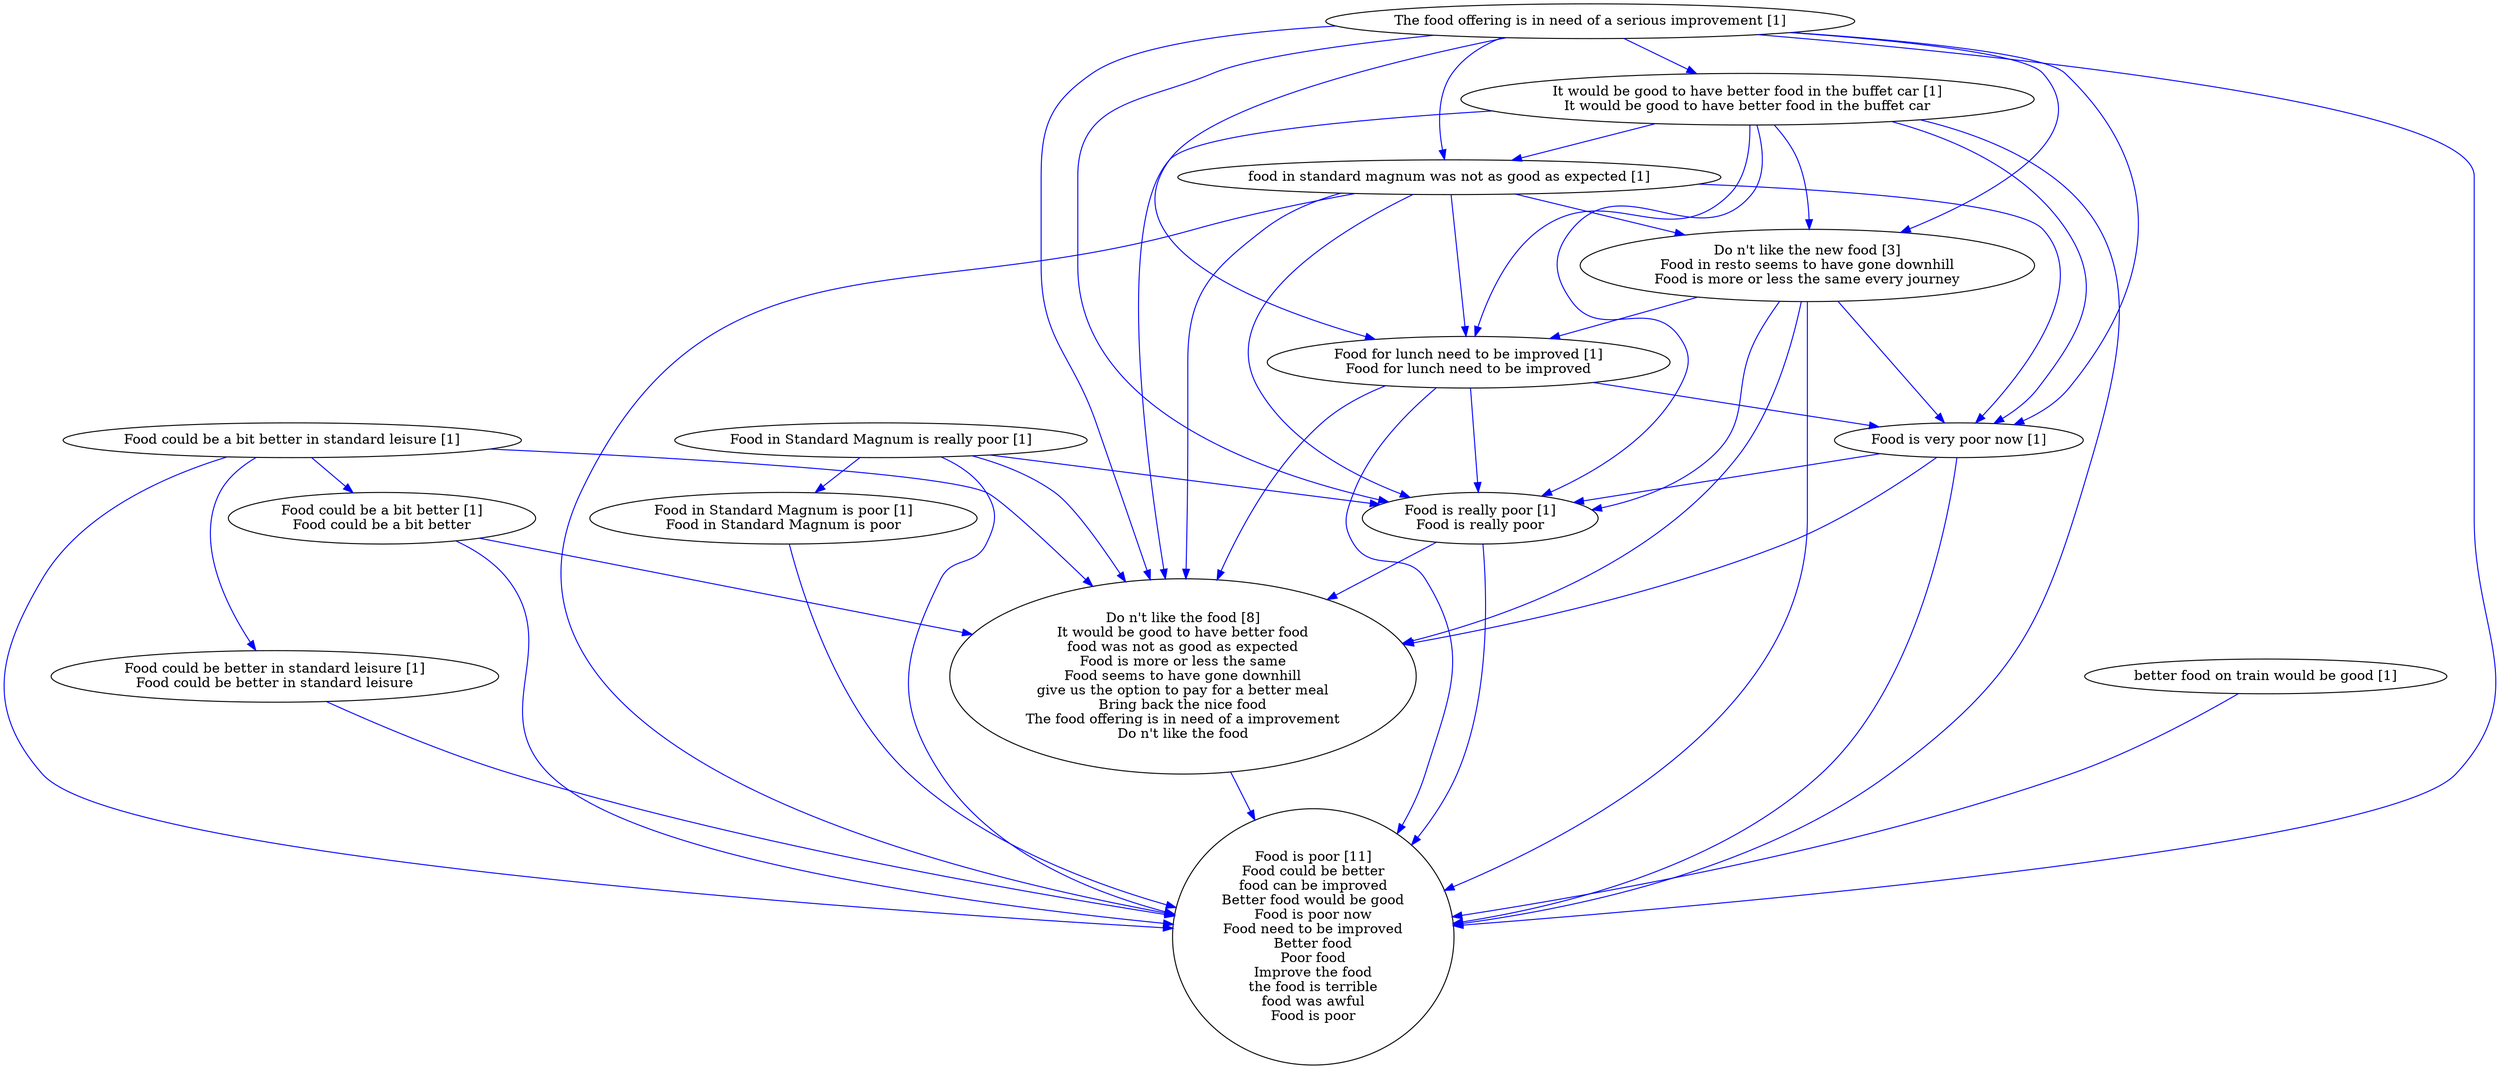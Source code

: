 digraph collapsedGraph {
"Do n't like the new food [3]\nFood in resto seems to have gone downhill\nFood is more or less the same every journey""Do n't like the food [8]\nIt would be good to have better food\nfood was not as good as expected\nFood is more or less the same\nFood seems to have gone downhill\ngive us the option to pay for a better meal\nBring back the nice food\nThe food offering is in need of a improvement\nDo n't like the food""Food is poor [11]\nFood could be better\nfood can be improved\nBetter food would be good\nFood is poor now\nFood need to be improved\nBetter food\nPoor food\nImprove the food\nthe food is terrible\nfood was awful\nFood is poor""Food could be a bit better in standard leisure [1]""Food could be better in standard leisure [1]\nFood could be better in standard leisure""Food could be a bit better [1]\nFood could be a bit better""Food for lunch need to be improved [1]\nFood for lunch need to be improved""Food in Standard Magnum is really poor [1]""Food in Standard Magnum is poor [1]\nFood in Standard Magnum is poor""Food is really poor [1]\nFood is really poor""Food is very poor now [1]""It would be good to have better food in the buffet car [1]\nIt would be good to have better food in the buffet car""The food offering is in need of a serious improvement [1]""better food on train would be good [1]""food in standard magnum was not as good as expected [1]""Food could be a bit better in standard leisure [1]" -> "Do n't like the food [8]\nIt would be good to have better food\nfood was not as good as expected\nFood is more or less the same\nFood seems to have gone downhill\ngive us the option to pay for a better meal\nBring back the nice food\nThe food offering is in need of a improvement\nDo n't like the food" [color=blue]
"Food could be a bit better in standard leisure [1]" -> "Food is poor [11]\nFood could be better\nfood can be improved\nBetter food would be good\nFood is poor now\nFood need to be improved\nBetter food\nPoor food\nImprove the food\nthe food is terrible\nfood was awful\nFood is poor" [color=blue]
"food in standard magnum was not as good as expected [1]" -> "Do n't like the food [8]\nIt would be good to have better food\nfood was not as good as expected\nFood is more or less the same\nFood seems to have gone downhill\ngive us the option to pay for a better meal\nBring back the nice food\nThe food offering is in need of a improvement\nDo n't like the food" [color=blue]
"food in standard magnum was not as good as expected [1]" -> "Food is poor [11]\nFood could be better\nfood can be improved\nBetter food would be good\nFood is poor now\nFood need to be improved\nBetter food\nPoor food\nImprove the food\nthe food is terrible\nfood was awful\nFood is poor" [color=blue]
"The food offering is in need of a serious improvement [1]" -> "Food is poor [11]\nFood could be better\nfood can be improved\nBetter food would be good\nFood is poor now\nFood need to be improved\nBetter food\nPoor food\nImprove the food\nthe food is terrible\nfood was awful\nFood is poor" [color=blue]
"The food offering is in need of a serious improvement [1]" -> "Do n't like the food [8]\nIt would be good to have better food\nfood was not as good as expected\nFood is more or less the same\nFood seems to have gone downhill\ngive us the option to pay for a better meal\nBring back the nice food\nThe food offering is in need of a improvement\nDo n't like the food" [color=blue]
"It would be good to have better food in the buffet car [1]\nIt would be good to have better food in the buffet car" -> "Do n't like the food [8]\nIt would be good to have better food\nfood was not as good as expected\nFood is more or less the same\nFood seems to have gone downhill\ngive us the option to pay for a better meal\nBring back the nice food\nThe food offering is in need of a improvement\nDo n't like the food" [color=blue]
"Food is really poor [1]\nFood is really poor" -> "Food is poor [11]\nFood could be better\nfood can be improved\nBetter food would be good\nFood is poor now\nFood need to be improved\nBetter food\nPoor food\nImprove the food\nthe food is terrible\nfood was awful\nFood is poor" [color=blue]
"Do n't like the food [8]\nIt would be good to have better food\nfood was not as good as expected\nFood is more or less the same\nFood seems to have gone downhill\ngive us the option to pay for a better meal\nBring back the nice food\nThe food offering is in need of a improvement\nDo n't like the food" -> "Food is poor [11]\nFood could be better\nfood can be improved\nBetter food would be good\nFood is poor now\nFood need to be improved\nBetter food\nPoor food\nImprove the food\nthe food is terrible\nfood was awful\nFood is poor" [color=blue]
"It would be good to have better food in the buffet car [1]\nIt would be good to have better food in the buffet car" -> "Food is poor [11]\nFood could be better\nfood can be improved\nBetter food would be good\nFood is poor now\nFood need to be improved\nBetter food\nPoor food\nImprove the food\nthe food is terrible\nfood was awful\nFood is poor" [color=blue]
"It would be good to have better food in the buffet car [1]\nIt would be good to have better food in the buffet car" -> "Food is very poor now [1]" [color=blue]
"Food is really poor [1]\nFood is really poor" -> "Do n't like the food [8]\nIt would be good to have better food\nfood was not as good as expected\nFood is more or less the same\nFood seems to have gone downhill\ngive us the option to pay for a better meal\nBring back the nice food\nThe food offering is in need of a improvement\nDo n't like the food" [color=blue]
"Do n't like the new food [3]\nFood in resto seems to have gone downhill\nFood is more or less the same every journey" -> "Do n't like the food [8]\nIt would be good to have better food\nfood was not as good as expected\nFood is more or less the same\nFood seems to have gone downhill\ngive us the option to pay for a better meal\nBring back the nice food\nThe food offering is in need of a improvement\nDo n't like the food" [color=blue]
"Do n't like the new food [3]\nFood in resto seems to have gone downhill\nFood is more or less the same every journey" -> "Food is poor [11]\nFood could be better\nfood can be improved\nBetter food would be good\nFood is poor now\nFood need to be improved\nBetter food\nPoor food\nImprove the food\nthe food is terrible\nfood was awful\nFood is poor" [color=blue]
"Food for lunch need to be improved [1]\nFood for lunch need to be improved" -> "Do n't like the food [8]\nIt would be good to have better food\nfood was not as good as expected\nFood is more or less the same\nFood seems to have gone downhill\ngive us the option to pay for a better meal\nBring back the nice food\nThe food offering is in need of a improvement\nDo n't like the food" [color=blue]
"Food for lunch need to be improved [1]\nFood for lunch need to be improved" -> "Food is poor [11]\nFood could be better\nfood can be improved\nBetter food would be good\nFood is poor now\nFood need to be improved\nBetter food\nPoor food\nImprove the food\nthe food is terrible\nfood was awful\nFood is poor" [color=blue]
"Food could be a bit better [1]\nFood could be a bit better" -> "Do n't like the food [8]\nIt would be good to have better food\nfood was not as good as expected\nFood is more or less the same\nFood seems to have gone downhill\ngive us the option to pay for a better meal\nBring back the nice food\nThe food offering is in need of a improvement\nDo n't like the food" [color=blue]
"It would be good to have better food in the buffet car [1]\nIt would be good to have better food in the buffet car" -> "food in standard magnum was not as good as expected [1]" [color=blue]
"Food could be a bit better [1]\nFood could be a bit better" -> "Food is poor [11]\nFood could be better\nfood can be improved\nBetter food would be good\nFood is poor now\nFood need to be improved\nBetter food\nPoor food\nImprove the food\nthe food is terrible\nfood was awful\nFood is poor" [color=blue]
"It would be good to have better food in the buffet car [1]\nIt would be good to have better food in the buffet car" -> "Food is really poor [1]\nFood is really poor" [color=blue]
"Do n't like the new food [3]\nFood in resto seems to have gone downhill\nFood is more or less the same every journey" -> "Food for lunch need to be improved [1]\nFood for lunch need to be improved" [color=blue]
"It would be good to have better food in the buffet car [1]\nIt would be good to have better food in the buffet car" -> "Food for lunch need to be improved [1]\nFood for lunch need to be improved" [color=blue]
"It would be good to have better food in the buffet car [1]\nIt would be good to have better food in the buffet car" -> "Do n't like the new food [3]\nFood in resto seems to have gone downhill\nFood is more or less the same every journey" [color=blue]
"Food is very poor now [1]" -> "Do n't like the food [8]\nIt would be good to have better food\nfood was not as good as expected\nFood is more or less the same\nFood seems to have gone downhill\ngive us the option to pay for a better meal\nBring back the nice food\nThe food offering is in need of a improvement\nDo n't like the food" [color=blue]
"Food is very poor now [1]" -> "Food is really poor [1]\nFood is really poor" [color=blue]
"Food could be better in standard leisure [1]\nFood could be better in standard leisure" -> "Food is poor [11]\nFood could be better\nfood can be improved\nBetter food would be good\nFood is poor now\nFood need to be improved\nBetter food\nPoor food\nImprove the food\nthe food is terrible\nfood was awful\nFood is poor" [color=blue]
"better food on train would be good [1]" -> "Food is poor [11]\nFood could be better\nfood can be improved\nBetter food would be good\nFood is poor now\nFood need to be improved\nBetter food\nPoor food\nImprove the food\nthe food is terrible\nfood was awful\nFood is poor" [color=blue]
"The food offering is in need of a serious improvement [1]" -> "Food is very poor now [1]" [color=blue]
"Food is very poor now [1]" -> "Food is poor [11]\nFood could be better\nfood can be improved\nBetter food would be good\nFood is poor now\nFood need to be improved\nBetter food\nPoor food\nImprove the food\nthe food is terrible\nfood was awful\nFood is poor" [color=blue]
"The food offering is in need of a serious improvement [1]" -> "Do n't like the new food [3]\nFood in resto seems to have gone downhill\nFood is more or less the same every journey" [color=blue]
"The food offering is in need of a serious improvement [1]" -> "It would be good to have better food in the buffet car [1]\nIt would be good to have better food in the buffet car" [color=blue]
"The food offering is in need of a serious improvement [1]" -> "Food for lunch need to be improved [1]\nFood for lunch need to be improved" [color=blue]
"Food in Standard Magnum is poor [1]\nFood in Standard Magnum is poor" -> "Food is poor [11]\nFood could be better\nfood can be improved\nBetter food would be good\nFood is poor now\nFood need to be improved\nBetter food\nPoor food\nImprove the food\nthe food is terrible\nfood was awful\nFood is poor" [color=blue]
"Food for lunch need to be improved [1]\nFood for lunch need to be improved" -> "Food is very poor now [1]" [color=blue]
"Food in Standard Magnum is really poor [1]" -> "Food is poor [11]\nFood could be better\nfood can be improved\nBetter food would be good\nFood is poor now\nFood need to be improved\nBetter food\nPoor food\nImprove the food\nthe food is terrible\nfood was awful\nFood is poor" [color=blue]
"food in standard magnum was not as good as expected [1]" -> "Do n't like the new food [3]\nFood in resto seems to have gone downhill\nFood is more or less the same every journey" [color=blue]
"food in standard magnum was not as good as expected [1]" -> "Food for lunch need to be improved [1]\nFood for lunch need to be improved" [color=blue]
"Food in Standard Magnum is really poor [1]" -> "Do n't like the food [8]\nIt would be good to have better food\nfood was not as good as expected\nFood is more or less the same\nFood seems to have gone downhill\ngive us the option to pay for a better meal\nBring back the nice food\nThe food offering is in need of a improvement\nDo n't like the food" [color=blue]
"food in standard magnum was not as good as expected [1]" -> "Food is very poor now [1]" [color=blue]
"Food for lunch need to be improved [1]\nFood for lunch need to be improved" -> "Food is really poor [1]\nFood is really poor" [color=blue]
"food in standard magnum was not as good as expected [1]" -> "Food is really poor [1]\nFood is really poor" [color=blue]
"The food offering is in need of a serious improvement [1]" -> "Food is really poor [1]\nFood is really poor" [color=blue]
"The food offering is in need of a serious improvement [1]" -> "food in standard magnum was not as good as expected [1]" [color=blue]
"Do n't like the new food [3]\nFood in resto seems to have gone downhill\nFood is more or less the same every journey" -> "Food is really poor [1]\nFood is really poor" [color=blue]
"Do n't like the new food [3]\nFood in resto seems to have gone downhill\nFood is more or less the same every journey" -> "Food is very poor now [1]" [color=blue]
"Food could be a bit better in standard leisure [1]" -> "Food could be better in standard leisure [1]\nFood could be better in standard leisure" [color=blue]
"Food could be a bit better in standard leisure [1]" -> "Food could be a bit better [1]\nFood could be a bit better" [color=blue]
"Food in Standard Magnum is really poor [1]" -> "Food in Standard Magnum is poor [1]\nFood in Standard Magnum is poor" [color=blue]
"Food in Standard Magnum is really poor [1]" -> "Food is really poor [1]\nFood is really poor" [color=blue]
}